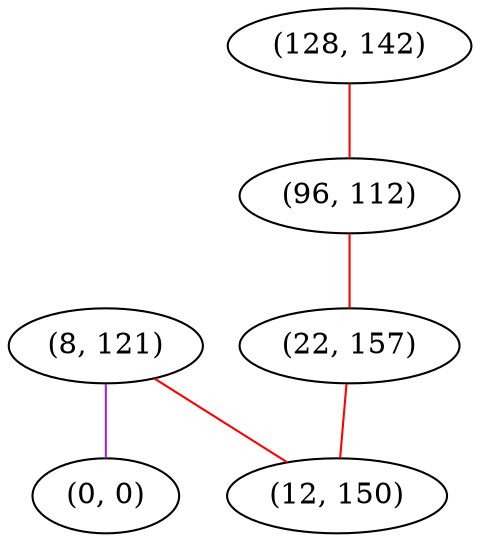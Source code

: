 graph "" {
"(8, 121)";
"(0, 0)";
"(128, 142)";
"(96, 112)";
"(22, 157)";
"(12, 150)";
"(8, 121)" -- "(0, 0)"  [color=purple, key=0, weight=4];
"(8, 121)" -- "(12, 150)"  [color=red, key=0, weight=1];
"(128, 142)" -- "(96, 112)"  [color=red, key=0, weight=1];
"(96, 112)" -- "(22, 157)"  [color=red, key=0, weight=1];
"(22, 157)" -- "(12, 150)"  [color=red, key=0, weight=1];
}
